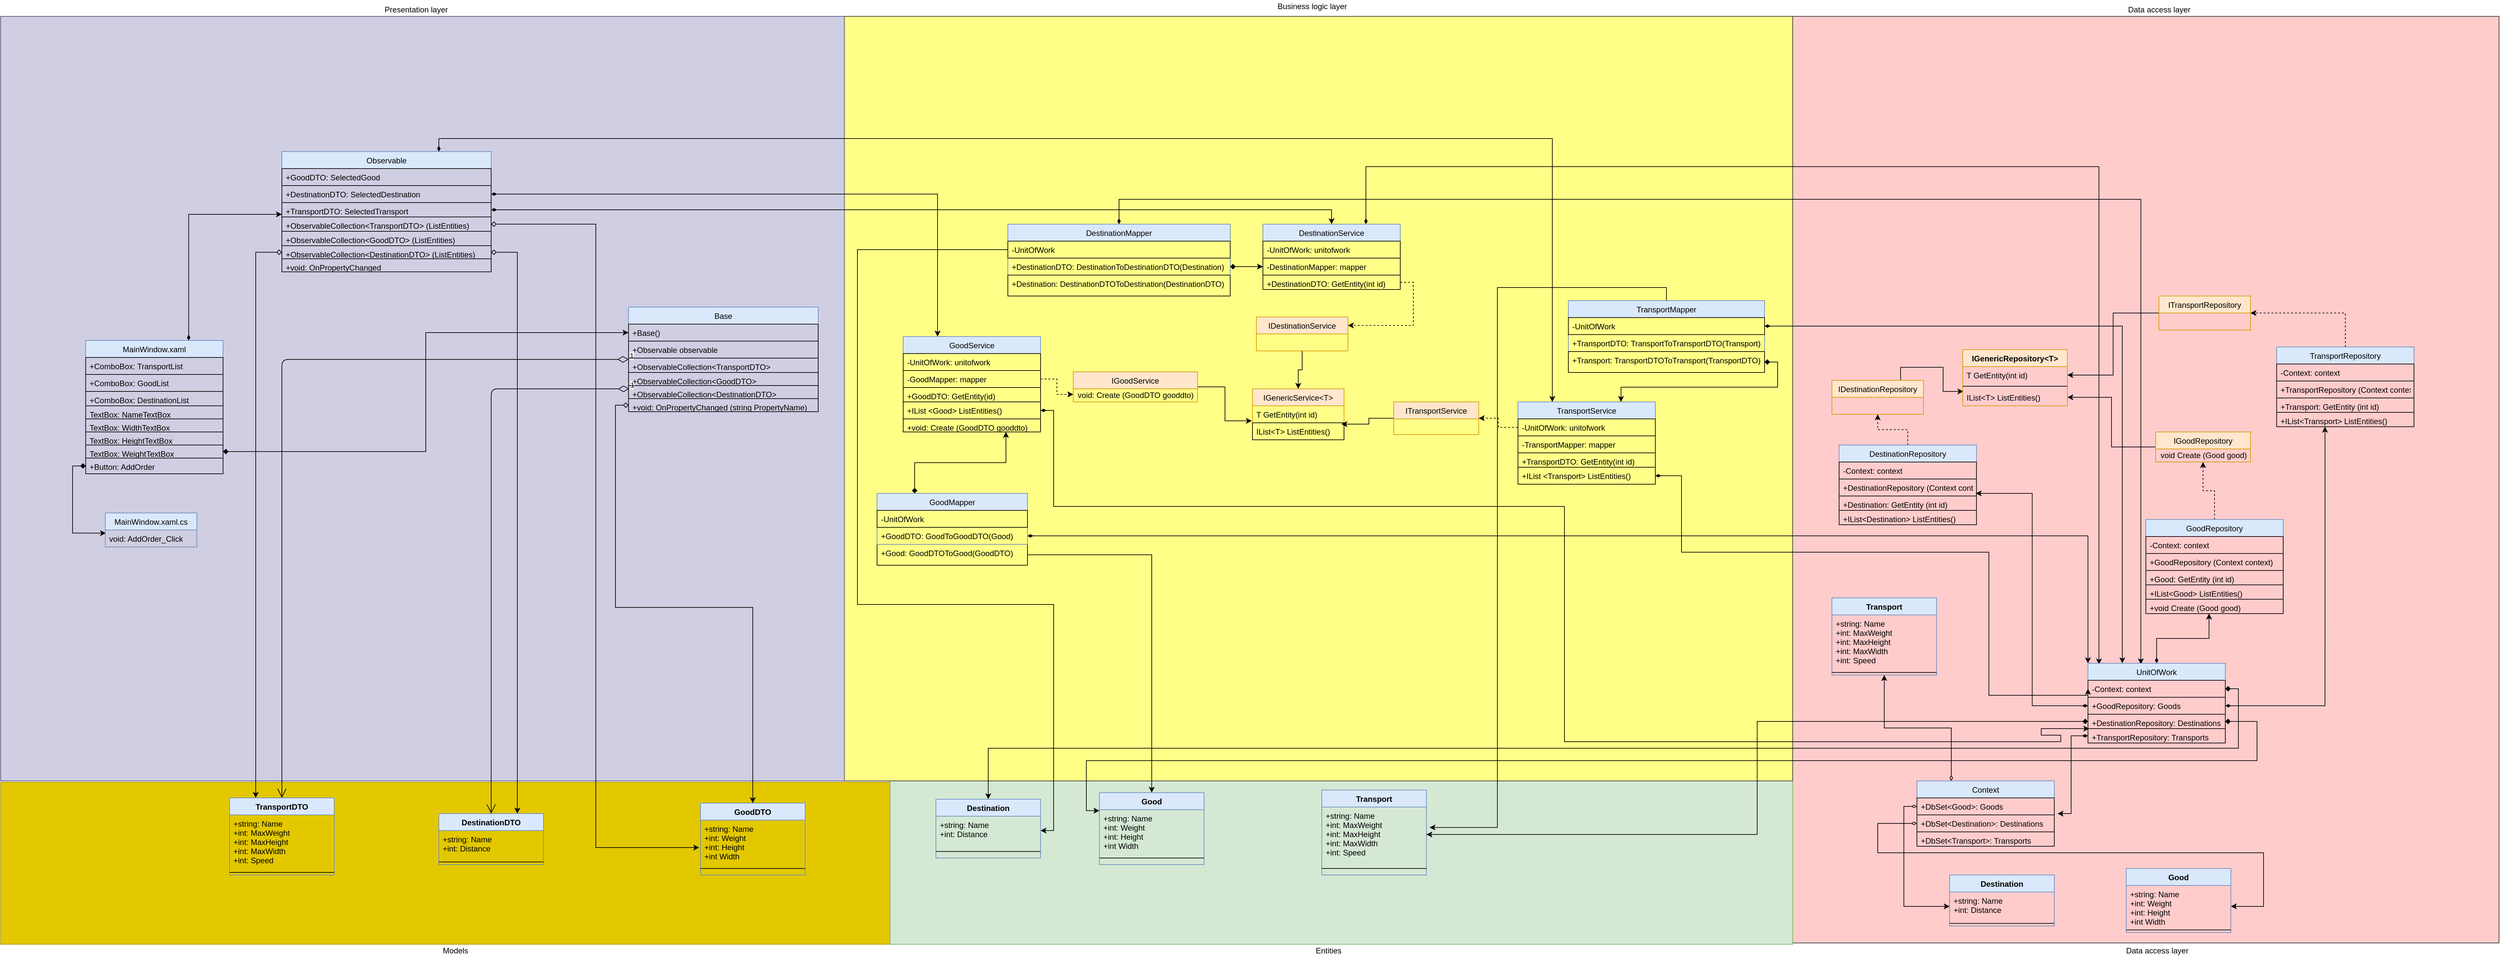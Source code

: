 <mxfile version="13.1.3" type="github">
  <diagram id="dGnfLBqPatdodJ2_fIo8" name="Page-1">
    <mxGraphModel dx="3957" dy="2494" grid="1" gridSize="10" guides="1" tooltips="1" connect="1" arrows="1" fold="1" page="1" pageScale="1" pageWidth="827" pageHeight="1169" math="0" shadow="0">
      <root>
        <mxCell id="0" />
        <mxCell id="1" parent="0" />
        <mxCell id="dRxuZMbDR-7vqP8RKUdO-66" value="" style="rounded=0;whiteSpace=wrap;html=1;fillColor=#e3c800;strokeColor=#B09500;fontColor=#ffffff;" parent="1" vertex="1">
          <mxGeometry x="-1570" y="912" width="1360" height="248" as="geometry" />
        </mxCell>
        <mxCell id="dRxuZMbDR-7vqP8RKUdO-65" value="" style="rounded=0;whiteSpace=wrap;html=1;fillColor=#ffcccc;strokeColor=#36393d;" parent="1" vertex="1">
          <mxGeometry x="1170" y="-260" width="1080" height="1418" as="geometry" />
        </mxCell>
        <mxCell id="dRxuZMbDR-7vqP8RKUdO-63" value="" style="rounded=0;whiteSpace=wrap;html=1;fillColor=#d5e8d4;strokeColor=#82b366;" parent="1" vertex="1">
          <mxGeometry x="-210" y="910" width="1380" height="250" as="geometry" />
        </mxCell>
        <mxCell id="dRxuZMbDR-7vqP8RKUdO-62" value="" style="rounded=0;whiteSpace=wrap;html=1;fillColor=#ffff88;strokeColor=#36393d;" parent="1" vertex="1">
          <mxGeometry x="-280" y="-260" width="1450" height="1170" as="geometry" />
        </mxCell>
        <mxCell id="dRxuZMbDR-7vqP8RKUdO-60" value="" style="rounded=0;whiteSpace=wrap;html=1;fillColor=#d0cee2;strokeColor=#56517e;" parent="1" vertex="1">
          <mxGeometry x="-1570" y="-260" width="1290" height="1170" as="geometry" />
        </mxCell>
        <mxCell id="BgHJBI13iY1UevrT18Dg-17" value="IGenericService&lt;T&gt;" style="swimlane;fontStyle=0;childLayout=stackLayout;horizontal=1;startSize=26;fillColor=#ffe6cc;horizontalStack=0;resizeParent=1;resizeParentMax=0;resizeLast=0;collapsible=1;marginBottom=0;strokeColor=#d79b00;" parent="1" vertex="1">
          <mxGeometry x="344" y="310" width="140" height="78" as="geometry" />
        </mxCell>
        <mxCell id="BgHJBI13iY1UevrT18Dg-18" value="T GetEntity(int id)" style="text;strokeColor=none;fillColor=none;align=left;verticalAlign=top;spacingLeft=4;spacingRight=4;overflow=hidden;rotatable=0;points=[[0,0.5],[1,0.5]];portConstraint=eastwest;" parent="BgHJBI13iY1UevrT18Dg-17" vertex="1">
          <mxGeometry y="26" width="140" height="26" as="geometry" />
        </mxCell>
        <mxCell id="BgHJBI13iY1UevrT18Dg-19" value="IList&lt;T&gt; ListEntities()" style="text;strokeColor=#000000;fillColor=none;align=left;verticalAlign=top;spacingLeft=4;spacingRight=4;overflow=hidden;rotatable=0;points=[[0,0.5],[1,0.5]];portConstraint=eastwest;" parent="BgHJBI13iY1UevrT18Dg-17" vertex="1">
          <mxGeometry y="52" width="140" height="26" as="geometry" />
        </mxCell>
        <mxCell id="BgHJBI13iY1UevrT18Dg-67" style="edgeStyle=orthogonalEdgeStyle;rounded=0;orthogonalLoop=1;jettySize=auto;html=1;exitX=1;exitY=0.5;exitDx=0;exitDy=0;entryX=-0.007;entryY=-0.115;entryDx=0;entryDy=0;entryPerimeter=0;" parent="1" source="BgHJBI13iY1UevrT18Dg-22" target="BgHJBI13iY1UevrT18Dg-19" edge="1">
          <mxGeometry relative="1" as="geometry" />
        </mxCell>
        <mxCell id="BgHJBI13iY1UevrT18Dg-68" style="edgeStyle=orthogonalEdgeStyle;rounded=0;orthogonalLoop=1;jettySize=auto;html=1;exitX=0;exitY=0.5;exitDx=0;exitDy=0;entryX=0.971;entryY=0.077;entryDx=0;entryDy=0;entryPerimeter=0;" parent="1" source="BgHJBI13iY1UevrT18Dg-27" target="BgHJBI13iY1UevrT18Dg-19" edge="1">
          <mxGeometry relative="1" as="geometry">
            <mxPoint x="490" y="364" as="targetPoint" />
          </mxGeometry>
        </mxCell>
        <mxCell id="BgHJBI13iY1UevrT18Dg-27" value="ITransportService" style="swimlane;fontStyle=0;childLayout=stackLayout;horizontal=1;startSize=26;fillColor=#ffe6cc;horizontalStack=0;resizeParent=1;resizeParentMax=0;resizeLast=0;collapsible=1;marginBottom=0;strokeColor=#d79b00;" parent="1" vertex="1" collapsed="1">
          <mxGeometry x="560" y="330" width="130" height="50" as="geometry">
            <mxRectangle x="560" y="330" width="140" height="52" as="alternateBounds" />
          </mxGeometry>
        </mxCell>
        <mxCell id="BgHJBI13iY1UevrT18Dg-69" style="edgeStyle=orthogonalEdgeStyle;rounded=0;orthogonalLoop=1;jettySize=auto;html=1;exitX=0.5;exitY=1;exitDx=0;exitDy=0;entryX=0.5;entryY=0;entryDx=0;entryDy=0;" parent="1" source="BgHJBI13iY1UevrT18Dg-26" target="BgHJBI13iY1UevrT18Dg-17" edge="1">
          <mxGeometry relative="1" as="geometry" />
        </mxCell>
        <mxCell id="BgHJBI13iY1UevrT18Dg-26" value="IDestinationService" style="swimlane;fontStyle=0;childLayout=stackLayout;horizontal=1;startSize=26;fillColor=#ffe6cc;horizontalStack=0;resizeParent=1;resizeParentMax=0;resizeLast=0;collapsible=1;marginBottom=0;strokeColor=#d79b00;" parent="1" vertex="1">
          <mxGeometry x="350" y="200" width="140" height="52" as="geometry" />
        </mxCell>
        <mxCell id="BgHJBI13iY1UevrT18Dg-186" style="edgeStyle=orthogonalEdgeStyle;rounded=0;orthogonalLoop=1;jettySize=auto;html=1;exitX=0.5;exitY=0;exitDx=0;exitDy=0;entryX=0.385;entryY=0.015;entryDx=0;entryDy=0;entryPerimeter=0;startArrow=diamondThin;startFill=1;" parent="1" source="BgHJBI13iY1UevrT18Dg-63" target="BgHJBI13iY1UevrT18Dg-147" edge="1">
          <mxGeometry relative="1" as="geometry">
            <Array as="points">
              <mxPoint x="140" y="20" />
              <mxPoint x="1702" y="20" />
            </Array>
          </mxGeometry>
        </mxCell>
        <mxCell id="BgHJBI13iY1UevrT18Dg-63" value="DestinationMapper" style="swimlane;fontStyle=0;childLayout=stackLayout;horizontal=1;startSize=26;fillColor=#dae8fc;horizontalStack=0;resizeParent=1;resizeParentMax=0;resizeLast=0;collapsible=1;marginBottom=0;strokeColor=#6c8ebf;" parent="1" vertex="1">
          <mxGeometry x="-30" y="58" width="340" height="110" as="geometry" />
        </mxCell>
        <mxCell id="BgHJBI13iY1UevrT18Dg-64" value="-UnitOfWork" style="text;strokeColor=#000000;fillColor=none;align=left;verticalAlign=top;spacingLeft=4;spacingRight=4;overflow=hidden;rotatable=0;points=[[0,0.5],[1,0.5]];portConstraint=eastwest;" parent="BgHJBI13iY1UevrT18Dg-63" vertex="1">
          <mxGeometry y="26" width="340" height="26" as="geometry" />
        </mxCell>
        <mxCell id="BgHJBI13iY1UevrT18Dg-65" value="+DestinationDTO: DestinationToDestinationDTO(Destination)" style="text;strokeColor=none;fillColor=none;align=left;verticalAlign=top;spacingLeft=4;spacingRight=4;overflow=hidden;rotatable=0;points=[[0,0.5],[1,0.5]];portConstraint=eastwest;" parent="BgHJBI13iY1UevrT18Dg-63" vertex="1">
          <mxGeometry y="52" width="340" height="26" as="geometry" />
        </mxCell>
        <mxCell id="BgHJBI13iY1UevrT18Dg-66" value="+Destination: DestinationDTOToDestination(DestinationDTO)" style="text;strokeColor=#000000;fillColor=none;align=left;verticalAlign=top;spacingLeft=4;spacingRight=4;overflow=hidden;rotatable=0;points=[[0,0.5],[1,0.5]];portConstraint=eastwest;" parent="BgHJBI13iY1UevrT18Dg-63" vertex="1">
          <mxGeometry y="78" width="340" height="32" as="geometry" />
        </mxCell>
        <mxCell id="BgHJBI13iY1UevrT18Dg-70" style="edgeStyle=orthogonalEdgeStyle;rounded=0;orthogonalLoop=1;jettySize=auto;html=1;exitX=1;exitY=0.5;exitDx=0;exitDy=0;entryX=0.5;entryY=0;entryDx=0;entryDy=0;" parent="1" source="BgHJBI13iY1UevrT18Dg-57" target="BgHJBI13iY1UevrT18Dg-36" edge="1">
          <mxGeometry relative="1" as="geometry" />
        </mxCell>
        <mxCell id="BgHJBI13iY1UevrT18Dg-57" value="+Good: GoodDTOToGood(GoodDTO)" style="text;strokeColor=#000000;fillColor=none;align=left;verticalAlign=top;spacingLeft=4;spacingRight=4;overflow=hidden;rotatable=0;points=[[0,0.5],[1,0.5]];portConstraint=eastwest;" parent="1" vertex="1">
          <mxGeometry x="-230" y="548" width="230" height="32" as="geometry" />
        </mxCell>
        <mxCell id="BgHJBI13iY1UevrT18Dg-71" style="edgeStyle=orthogonalEdgeStyle;rounded=0;orthogonalLoop=1;jettySize=auto;html=1;exitX=0;exitY=0.5;exitDx=0;exitDy=0;entryX=1;entryY=0.5;entryDx=0;entryDy=0;" parent="1" source="BgHJBI13iY1UevrT18Dg-64" target="BgHJBI13iY1UevrT18Dg-45" edge="1">
          <mxGeometry relative="1" as="geometry">
            <Array as="points">
              <mxPoint x="-260" y="97" />
              <mxPoint x="-260" y="640" />
              <mxPoint x="40" y="640" />
              <mxPoint x="40" y="986" />
            </Array>
          </mxGeometry>
        </mxCell>
        <mxCell id="BgHJBI13iY1UevrT18Dg-187" style="edgeStyle=orthogonalEdgeStyle;rounded=0;orthogonalLoop=1;jettySize=auto;html=1;exitX=1;exitY=0.5;exitDx=0;exitDy=0;entryX=0;entryY=0.5;entryDx=0;entryDy=0;startArrow=diamondThin;startFill=1;" parent="1" source="BgHJBI13iY1UevrT18Dg-88" target="BgHJBI13iY1UevrT18Dg-148" edge="1">
          <mxGeometry relative="1" as="geometry">
            <Array as="points">
              <mxPoint x="1000" y="443" />
              <mxPoint x="1000" y="560" />
              <mxPoint x="1470" y="560" />
              <mxPoint x="1470" y="779" />
            </Array>
          </mxGeometry>
        </mxCell>
        <mxCell id="BgHJBI13iY1UevrT18Dg-88" value="+IList &lt;Transport&gt; ListEntities()" style="text;strokeColor=#000000;fillColor=none;align=left;verticalAlign=top;spacingLeft=4;spacingRight=4;overflow=hidden;rotatable=0;points=[[0,0.5],[1,0.5]];portConstraint=eastwest;" parent="1" vertex="1">
          <mxGeometry x="750" y="430" width="210" height="26" as="geometry" />
        </mxCell>
        <mxCell id="BgHJBI13iY1UevrT18Dg-73" value="TransportService" style="swimlane;fontStyle=0;childLayout=stackLayout;horizontal=1;startSize=26;fillColor=#dae8fc;horizontalStack=0;resizeParent=1;resizeParentMax=0;resizeLast=0;collapsible=1;marginBottom=0;strokeColor=#6c8ebf;" parent="1" vertex="1">
          <mxGeometry x="750" y="330" width="210" height="100" as="geometry" />
        </mxCell>
        <mxCell id="BgHJBI13iY1UevrT18Dg-74" value="-UnitOfWork: unitofwork" style="text;strokeColor=#000000;fillColor=none;align=left;verticalAlign=top;spacingLeft=4;spacingRight=4;overflow=hidden;rotatable=0;points=[[0,0.5],[1,0.5]];portConstraint=eastwest;" parent="BgHJBI13iY1UevrT18Dg-73" vertex="1">
          <mxGeometry y="26" width="210" height="26" as="geometry" />
        </mxCell>
        <mxCell id="BgHJBI13iY1UevrT18Dg-75" value="-TransportMapper: mapper" style="text;strokeColor=#000000;fillColor=none;align=left;verticalAlign=top;spacingLeft=4;spacingRight=4;overflow=hidden;rotatable=0;points=[[0,0.5],[1,0.5]];portConstraint=eastwest;" parent="BgHJBI13iY1UevrT18Dg-73" vertex="1">
          <mxGeometry y="52" width="210" height="26" as="geometry" />
        </mxCell>
        <mxCell id="BgHJBI13iY1UevrT18Dg-76" value="+TransportDTO: GetEntity(int id)&#xa;" style="text;strokeColor=#000000;fillColor=none;align=left;verticalAlign=top;spacingLeft=4;spacingRight=4;overflow=hidden;rotatable=0;points=[[0,0.5],[1,0.5]];portConstraint=eastwest;" parent="BgHJBI13iY1UevrT18Dg-73" vertex="1">
          <mxGeometry y="78" width="210" height="22" as="geometry" />
        </mxCell>
        <mxCell id="BgHJBI13iY1UevrT18Dg-190" style="edgeStyle=orthogonalEdgeStyle;rounded=0;orthogonalLoop=1;jettySize=auto;html=1;exitX=0.75;exitY=0;exitDx=0;exitDy=0;entryX=0.08;entryY=0.017;entryDx=0;entryDy=0;entryPerimeter=0;startArrow=diamondThin;startFill=1;" parent="1" source="BgHJBI13iY1UevrT18Dg-82" target="BgHJBI13iY1UevrT18Dg-147" edge="1">
          <mxGeometry relative="1" as="geometry">
            <Array as="points">
              <mxPoint x="518" y="-30" />
              <mxPoint x="1638" y="-30" />
            </Array>
          </mxGeometry>
        </mxCell>
        <mxCell id="BgHJBI13iY1UevrT18Dg-82" value="DestinationService" style="swimlane;fontStyle=0;childLayout=stackLayout;horizontal=1;startSize=26;fillColor=#dae8fc;horizontalStack=0;resizeParent=1;resizeParentMax=0;resizeLast=0;collapsible=1;marginBottom=0;strokeColor=#6c8ebf;" parent="1" vertex="1">
          <mxGeometry x="360" y="58" width="210" height="100" as="geometry" />
        </mxCell>
        <mxCell id="BgHJBI13iY1UevrT18Dg-83" value="-UnitOfWork: unitofwork" style="text;strokeColor=#000000;fillColor=none;align=left;verticalAlign=top;spacingLeft=4;spacingRight=4;overflow=hidden;rotatable=0;points=[[0,0.5],[1,0.5]];portConstraint=eastwest;" parent="BgHJBI13iY1UevrT18Dg-82" vertex="1">
          <mxGeometry y="26" width="210" height="26" as="geometry" />
        </mxCell>
        <mxCell id="BgHJBI13iY1UevrT18Dg-84" value="-DestinationMapper: mapper" style="text;strokeColor=#000000;fillColor=none;align=left;verticalAlign=top;spacingLeft=4;spacingRight=4;overflow=hidden;rotatable=0;points=[[0,0.5],[1,0.5]];portConstraint=eastwest;" parent="BgHJBI13iY1UevrT18Dg-82" vertex="1">
          <mxGeometry y="52" width="210" height="26" as="geometry" />
        </mxCell>
        <mxCell id="BgHJBI13iY1UevrT18Dg-85" value="+DestinationDTO: GetEntity(int id)" style="text;strokeColor=#000000;fillColor=none;align=left;verticalAlign=top;spacingLeft=4;spacingRight=4;overflow=hidden;rotatable=0;points=[[0,0.5],[1,0.5]];portConstraint=eastwest;" parent="BgHJBI13iY1UevrT18Dg-82" vertex="1">
          <mxGeometry y="78" width="210" height="22" as="geometry" />
        </mxCell>
        <mxCell id="BgHJBI13iY1UevrT18Dg-90" style="edgeStyle=orthogonalEdgeStyle;rounded=0;orthogonalLoop=1;jettySize=auto;html=1;exitX=1;exitY=0.5;exitDx=0;exitDy=0;entryX=1;entryY=0.25;entryDx=0;entryDy=0;dashed=1;" parent="1" source="BgHJBI13iY1UevrT18Dg-85" target="BgHJBI13iY1UevrT18Dg-26" edge="1">
          <mxGeometry relative="1" as="geometry" />
        </mxCell>
        <mxCell id="BgHJBI13iY1UevrT18Dg-91" style="edgeStyle=orthogonalEdgeStyle;rounded=0;orthogonalLoop=1;jettySize=auto;html=1;exitX=0;exitY=0.5;exitDx=0;exitDy=0;entryX=1;entryY=0.5;entryDx=0;entryDy=0;dashed=1;" parent="1" source="BgHJBI13iY1UevrT18Dg-74" target="BgHJBI13iY1UevrT18Dg-27" edge="1">
          <mxGeometry relative="1" as="geometry" />
        </mxCell>
        <mxCell id="BgHJBI13iY1UevrT18Dg-78" value="GoodService" style="swimlane;fontStyle=0;childLayout=stackLayout;horizontal=1;startSize=26;fillColor=#dae8fc;horizontalStack=0;resizeParent=1;resizeParentMax=0;resizeLast=0;collapsible=1;marginBottom=0;strokeColor=#6c8ebf;" parent="1" vertex="1">
          <mxGeometry x="-190" y="230" width="210" height="100" as="geometry" />
        </mxCell>
        <mxCell id="BgHJBI13iY1UevrT18Dg-79" value="-UnitOfWork: unitofwork" style="text;strokeColor=#000000;fillColor=none;align=left;verticalAlign=top;spacingLeft=4;spacingRight=4;overflow=hidden;rotatable=0;points=[[0,0.5],[1,0.5]];portConstraint=eastwest;" parent="BgHJBI13iY1UevrT18Dg-78" vertex="1">
          <mxGeometry y="26" width="210" height="26" as="geometry" />
        </mxCell>
        <mxCell id="BgHJBI13iY1UevrT18Dg-80" value="-GoodMapper: mapper" style="text;strokeColor=#000000;fillColor=none;align=left;verticalAlign=top;spacingLeft=4;spacingRight=4;overflow=hidden;rotatable=0;points=[[0,0.5],[1,0.5]];portConstraint=eastwest;" parent="BgHJBI13iY1UevrT18Dg-78" vertex="1">
          <mxGeometry y="52" width="210" height="26" as="geometry" />
        </mxCell>
        <mxCell id="BgHJBI13iY1UevrT18Dg-81" value="+GoodDTO: GetEntity(id)" style="text;strokeColor=#000000;fillColor=none;align=left;verticalAlign=top;spacingLeft=4;spacingRight=4;overflow=hidden;rotatable=0;points=[[0,0.5],[1,0.5]];portConstraint=eastwest;" parent="BgHJBI13iY1UevrT18Dg-78" vertex="1">
          <mxGeometry y="78" width="210" height="22" as="geometry" />
        </mxCell>
        <mxCell id="BgHJBI13iY1UevrT18Dg-93" style="edgeStyle=orthogonalEdgeStyle;rounded=0;orthogonalLoop=1;jettySize=auto;html=1;exitX=1;exitY=0.5;exitDx=0;exitDy=0;entryX=0;entryY=0.75;entryDx=0;entryDy=0;dashed=1;" parent="1" source="BgHJBI13iY1UevrT18Dg-80" target="BgHJBI13iY1UevrT18Dg-22" edge="1">
          <mxGeometry relative="1" as="geometry" />
        </mxCell>
        <mxCell id="BgHJBI13iY1UevrT18Dg-95" style="edgeStyle=orthogonalEdgeStyle;rounded=0;orthogonalLoop=1;jettySize=auto;html=1;exitX=0.25;exitY=0;exitDx=0;exitDy=0;entryX=0.748;entryY=1;entryDx=0;entryDy=0;entryPerimeter=0;startArrow=diamond;startFill=1;" parent="1" source="BgHJBI13iY1UevrT18Dg-54" target="BgHJBI13iY1UevrT18Dg-86" edge="1">
          <mxGeometry relative="1" as="geometry" />
        </mxCell>
        <mxCell id="BgHJBI13iY1UevrT18Dg-96" style="edgeStyle=orthogonalEdgeStyle;rounded=0;orthogonalLoop=1;jettySize=auto;html=1;exitX=1;exitY=0.5;exitDx=0;exitDy=0;entryX=0.75;entryY=0;entryDx=0;entryDy=0;startArrow=diamond;startFill=1;" parent="1" source="BgHJBI13iY1UevrT18Dg-62" target="BgHJBI13iY1UevrT18Dg-73" edge="1">
          <mxGeometry relative="1" as="geometry" />
        </mxCell>
        <mxCell id="BgHJBI13iY1UevrT18Dg-97" style="edgeStyle=orthogonalEdgeStyle;rounded=0;orthogonalLoop=1;jettySize=auto;html=1;exitX=1;exitY=0.5;exitDx=0;exitDy=0;entryX=0;entryY=0.5;entryDx=0;entryDy=0;startArrow=diamond;startFill=1;" parent="1" source="BgHJBI13iY1UevrT18Dg-65" target="BgHJBI13iY1UevrT18Dg-84" edge="1">
          <mxGeometry relative="1" as="geometry" />
        </mxCell>
        <mxCell id="BgHJBI13iY1UevrT18Dg-86" value="+void: Create (GoodDTO gooddto)" style="text;strokeColor=#000000;fillColor=none;align=left;verticalAlign=top;spacingLeft=4;spacingRight=4;overflow=hidden;rotatable=0;points=[[0,0.5],[1,0.5]];portConstraint=eastwest;" parent="1" vertex="1">
          <mxGeometry x="-190" y="356" width="210" height="20" as="geometry" />
        </mxCell>
        <mxCell id="BgHJBI13iY1UevrT18Dg-189" style="edgeStyle=orthogonalEdgeStyle;rounded=0;orthogonalLoop=1;jettySize=auto;html=1;exitX=1;exitY=0.5;exitDx=0;exitDy=0;entryX=0.009;entryY=1;entryDx=0;entryDy=0;entryPerimeter=0;startArrow=diamondThin;startFill=1;" parent="1" source="BgHJBI13iY1UevrT18Dg-98" target="BgHJBI13iY1UevrT18Dg-150" edge="1">
          <mxGeometry relative="1" as="geometry">
            <Array as="points">
              <mxPoint x="40" y="343" />
              <mxPoint x="40" y="490" />
              <mxPoint x="821" y="490" />
              <mxPoint x="821" y="850" />
              <mxPoint x="1580" y="850" />
              <mxPoint x="1580" y="840" />
              <mxPoint x="1550" y="840" />
              <mxPoint x="1550" y="830" />
            </Array>
          </mxGeometry>
        </mxCell>
        <mxCell id="BgHJBI13iY1UevrT18Dg-98" value="+IList &lt;Good&gt; ListEntities()" style="text;strokeColor=#000000;fillColor=none;align=left;verticalAlign=top;spacingLeft=4;spacingRight=4;overflow=hidden;rotatable=0;points=[[0,0.5],[1,0.5]];portConstraint=eastwest;" parent="1" vertex="1">
          <mxGeometry x="-190" y="330" width="210" height="26" as="geometry" />
        </mxCell>
        <mxCell id="BgHJBI13iY1UevrT18Dg-157" style="edgeStyle=orthogonalEdgeStyle;rounded=0;orthogonalLoop=1;jettySize=auto;html=1;exitX=0.75;exitY=0;exitDx=0;exitDy=0;entryX=0.006;entryY=0.154;entryDx=0;entryDy=0;entryPerimeter=0;startArrow=none;startFill=0;" parent="1" source="BgHJBI13iY1UevrT18Dg-119" target="BgHJBI13iY1UevrT18Dg-102" edge="1">
          <mxGeometry relative="1" as="geometry" />
        </mxCell>
        <mxCell id="BgHJBI13iY1UevrT18Dg-156" style="edgeStyle=orthogonalEdgeStyle;rounded=0;orthogonalLoop=1;jettySize=auto;html=1;exitX=0;exitY=0.5;exitDx=0;exitDy=0;entryX=1;entryY=0.5;entryDx=0;entryDy=0;startArrow=none;startFill=0;" parent="1" source="BgHJBI13iY1UevrT18Dg-120" target="BgHJBI13iY1UevrT18Dg-102" edge="1">
          <mxGeometry relative="1" as="geometry" />
        </mxCell>
        <mxCell id="BgHJBI13iY1UevrT18Dg-155" style="edgeStyle=orthogonalEdgeStyle;rounded=0;orthogonalLoop=1;jettySize=auto;html=1;exitX=0;exitY=0.5;exitDx=0;exitDy=0;entryX=1;entryY=0.5;entryDx=0;entryDy=0;startArrow=none;startFill=0;" parent="1" source="BgHJBI13iY1UevrT18Dg-121" target="BgHJBI13iY1UevrT18Dg-100" edge="1">
          <mxGeometry relative="1" as="geometry" />
        </mxCell>
        <mxCell id="BgHJBI13iY1UevrT18Dg-121" value="ITransportRepository" style="swimlane;fontStyle=0;childLayout=stackLayout;horizontal=1;startSize=26;fillColor=#ffe6cc;horizontalStack=0;resizeParent=1;resizeParentMax=0;resizeLast=0;collapsible=1;marginBottom=0;strokeColor=#d79b00;" parent="1" vertex="1">
          <mxGeometry x="1730" y="168" width="140" height="52" as="geometry" />
        </mxCell>
        <mxCell id="BgHJBI13iY1UevrT18Dg-140" value="+IList&lt;Good&gt; ListEntities()" style="text;strokeColor=#000000;fillColor=none;align=left;verticalAlign=top;spacingLeft=4;spacingRight=4;overflow=hidden;rotatable=0;points=[[0,0.5],[1,0.5]];portConstraint=eastwest;" parent="1" vertex="1">
          <mxGeometry x="1710" y="610" width="210" height="22" as="geometry" />
        </mxCell>
        <mxCell id="BgHJBI13iY1UevrT18Dg-141" value="+void Create (Good good)" style="text;strokeColor=#000000;fillColor=none;align=left;verticalAlign=top;spacingLeft=4;spacingRight=4;overflow=hidden;rotatable=0;points=[[0,0.5],[1,0.5]];portConstraint=eastwest;" parent="1" vertex="1">
          <mxGeometry x="1710" y="632" width="210" height="22" as="geometry" />
        </mxCell>
        <mxCell id="BgHJBI13iY1UevrT18Dg-158" style="edgeStyle=orthogonalEdgeStyle;rounded=0;orthogonalLoop=1;jettySize=auto;html=1;exitX=0.5;exitY=0;exitDx=0;exitDy=0;entryX=0.5;entryY=1;entryDx=0;entryDy=0;startArrow=none;startFill=0;dashed=1;" parent="1" source="BgHJBI13iY1UevrT18Dg-123" target="BgHJBI13iY1UevrT18Dg-119" edge="1">
          <mxGeometry relative="1" as="geometry" />
        </mxCell>
        <mxCell id="BgHJBI13iY1UevrT18Dg-159" style="edgeStyle=orthogonalEdgeStyle;rounded=0;orthogonalLoop=1;jettySize=auto;html=1;exitX=0.5;exitY=0;exitDx=0;exitDy=0;dashed=1;startArrow=none;startFill=0;" parent="1" source="BgHJBI13iY1UevrT18Dg-136" target="BgHJBI13iY1UevrT18Dg-122" edge="1">
          <mxGeometry relative="1" as="geometry" />
        </mxCell>
        <mxCell id="BgHJBI13iY1UevrT18Dg-160" style="edgeStyle=orthogonalEdgeStyle;rounded=0;orthogonalLoop=1;jettySize=auto;html=1;exitX=0.5;exitY=0;exitDx=0;exitDy=0;entryX=0.46;entryY=1;entryDx=0;entryDy=0;entryPerimeter=0;startArrow=diamondThin;startFill=1;" parent="1" source="BgHJBI13iY1UevrT18Dg-147" target="BgHJBI13iY1UevrT18Dg-141" edge="1">
          <mxGeometry relative="1" as="geometry" />
        </mxCell>
        <mxCell id="BgHJBI13iY1UevrT18Dg-181" style="edgeStyle=orthogonalEdgeStyle;rounded=0;orthogonalLoop=1;jettySize=auto;html=1;exitX=0;exitY=0.5;exitDx=0;exitDy=0;entryX=1.024;entryY=0.923;entryDx=0;entryDy=0;entryPerimeter=0;startArrow=diamondThin;startFill=1;" parent="1" source="BgHJBI13iY1UevrT18Dg-151" target="BgHJBI13iY1UevrT18Dg-165" edge="1">
          <mxGeometry relative="1" as="geometry" />
        </mxCell>
        <mxCell id="BgHJBI13iY1UevrT18Dg-151" value="+TransportRepository: Transports" style="text;strokeColor=#000000;fillColor=none;align=left;verticalAlign=top;spacingLeft=4;spacingRight=4;overflow=hidden;rotatable=0;points=[[0,0.5],[1,0.5]];portConstraint=eastwest;" parent="1" vertex="1">
          <mxGeometry x="1621.5" y="830" width="210" height="22" as="geometry" />
        </mxCell>
        <mxCell id="BgHJBI13iY1UevrT18Dg-152" style="edgeStyle=orthogonalEdgeStyle;rounded=0;orthogonalLoop=1;jettySize=auto;html=1;exitX=0.5;exitY=0;exitDx=0;exitDy=0;entryX=1;entryY=0.5;entryDx=0;entryDy=0;startArrow=none;startFill=0;dashed=1;" parent="1" source="BgHJBI13iY1UevrT18Dg-142" target="BgHJBI13iY1UevrT18Dg-121" edge="1">
          <mxGeometry relative="1" as="geometry" />
        </mxCell>
        <mxCell id="BgHJBI13iY1UevrT18Dg-142" value="TransportRepository" style="swimlane;fontStyle=0;childLayout=stackLayout;horizontal=1;startSize=26;fillColor=#dae8fc;horizontalStack=0;resizeParent=1;resizeParentMax=0;resizeLast=0;collapsible=1;marginBottom=0;strokeColor=#6c8ebf;" parent="1" vertex="1">
          <mxGeometry x="1910" y="246" width="210" height="122" as="geometry" />
        </mxCell>
        <mxCell id="BgHJBI13iY1UevrT18Dg-143" value="-Context: context" style="text;strokeColor=#000000;fillColor=none;align=left;verticalAlign=top;spacingLeft=4;spacingRight=4;overflow=hidden;rotatable=0;points=[[0,0.5],[1,0.5]];portConstraint=eastwest;" parent="BgHJBI13iY1UevrT18Dg-142" vertex="1">
          <mxGeometry y="26" width="210" height="26" as="geometry" />
        </mxCell>
        <mxCell id="BgHJBI13iY1UevrT18Dg-144" value="+TransportRepository (Context context)" style="text;strokeColor=#000000;fillColor=none;align=left;verticalAlign=top;spacingLeft=4;spacingRight=4;overflow=hidden;rotatable=0;points=[[0,0.5],[1,0.5]];portConstraint=eastwest;" parent="BgHJBI13iY1UevrT18Dg-142" vertex="1">
          <mxGeometry y="52" width="210" height="26" as="geometry" />
        </mxCell>
        <mxCell id="BgHJBI13iY1UevrT18Dg-145" value="+Transport: GetEntity (int id)" style="text;strokeColor=#000000;fillColor=none;align=left;verticalAlign=top;spacingLeft=4;spacingRight=4;overflow=hidden;rotatable=0;points=[[0,0.5],[1,0.5]];portConstraint=eastwest;" parent="BgHJBI13iY1UevrT18Dg-142" vertex="1">
          <mxGeometry y="78" width="210" height="22" as="geometry" />
        </mxCell>
        <mxCell id="BgHJBI13iY1UevrT18Dg-146" value="+IList&lt;Transport&gt; ListEntities()" style="text;strokeColor=#000000;fillColor=none;align=left;verticalAlign=top;spacingLeft=4;spacingRight=4;overflow=hidden;rotatable=0;points=[[0,0.5],[1,0.5]];portConstraint=eastwest;" parent="BgHJBI13iY1UevrT18Dg-142" vertex="1">
          <mxGeometry y="100" width="210" height="22" as="geometry" />
        </mxCell>
        <mxCell id="BgHJBI13iY1UevrT18Dg-162" style="edgeStyle=orthogonalEdgeStyle;rounded=0;orthogonalLoop=1;jettySize=auto;html=1;exitX=1;exitY=0.5;exitDx=0;exitDy=0;entryX=0.352;entryY=1;entryDx=0;entryDy=0;entryPerimeter=0;startArrow=diamondThin;startFill=1;" parent="1" source="BgHJBI13iY1UevrT18Dg-149" target="BgHJBI13iY1UevrT18Dg-146" edge="1">
          <mxGeometry relative="1" as="geometry" />
        </mxCell>
        <mxCell id="BgHJBI13iY1UevrT18Dg-163" style="edgeStyle=orthogonalEdgeStyle;rounded=0;orthogonalLoop=1;jettySize=auto;html=1;exitX=0;exitY=0.5;exitDx=0;exitDy=0;entryX=0.995;entryY=-0.182;entryDx=0;entryDy=0;entryPerimeter=0;startArrow=diamondThin;startFill=1;" parent="1" source="BgHJBI13iY1UevrT18Dg-149" target="BgHJBI13iY1UevrT18Dg-126" edge="1">
          <mxGeometry relative="1" as="geometry" />
        </mxCell>
        <mxCell id="BgHJBI13iY1UevrT18Dg-99" value="IGenericRepository&lt;T&gt;" style="swimlane;fontStyle=1;align=center;verticalAlign=top;childLayout=stackLayout;horizontal=1;startSize=26;horizontalStack=0;resizeParent=1;resizeParentMax=0;resizeLast=0;collapsible=1;marginBottom=0;strokeColor=#d79b00;fillColor=#ffe6cc;" parent="1" vertex="1">
          <mxGeometry x="1430" y="250" width="160" height="86" as="geometry" />
        </mxCell>
        <mxCell id="BgHJBI13iY1UevrT18Dg-100" value="T GetEntity(int id)" style="text;strokeColor=none;fillColor=none;align=left;verticalAlign=top;spacingLeft=4;spacingRight=4;overflow=hidden;rotatable=0;points=[[0,0.5],[1,0.5]];portConstraint=eastwest;" parent="BgHJBI13iY1UevrT18Dg-99" vertex="1">
          <mxGeometry y="26" width="160" height="26" as="geometry" />
        </mxCell>
        <mxCell id="BgHJBI13iY1UevrT18Dg-101" value="" style="line;strokeWidth=1;fillColor=none;align=left;verticalAlign=middle;spacingTop=-1;spacingLeft=3;spacingRight=3;rotatable=0;labelPosition=right;points=[];portConstraint=eastwest;" parent="BgHJBI13iY1UevrT18Dg-99" vertex="1">
          <mxGeometry y="52" width="160" height="8" as="geometry" />
        </mxCell>
        <mxCell id="BgHJBI13iY1UevrT18Dg-102" value="IList&lt;T&gt; ListEntities()" style="text;strokeColor=none;fillColor=none;align=left;verticalAlign=top;spacingLeft=4;spacingRight=4;overflow=hidden;rotatable=0;points=[[0,0.5],[1,0.5]];portConstraint=eastwest;" parent="BgHJBI13iY1UevrT18Dg-99" vertex="1">
          <mxGeometry y="60" width="160" height="26" as="geometry" />
        </mxCell>
        <mxCell id="BgHJBI13iY1UevrT18Dg-179" style="edgeStyle=orthogonalEdgeStyle;rounded=0;orthogonalLoop=1;jettySize=auto;html=1;exitX=0.25;exitY=0;exitDx=0;exitDy=0;entryX=0.5;entryY=1;entryDx=0;entryDy=0;startArrow=diamondThin;startFill=0;" parent="1" source="BgHJBI13iY1UevrT18Dg-164" target="BgHJBI13iY1UevrT18Dg-171" edge="1">
          <mxGeometry relative="1" as="geometry" />
        </mxCell>
        <mxCell id="BgHJBI13iY1UevrT18Dg-178" style="edgeStyle=orthogonalEdgeStyle;rounded=0;orthogonalLoop=1;jettySize=auto;html=1;exitX=0;exitY=0.5;exitDx=0;exitDy=0;entryX=1;entryY=0.5;entryDx=0;entryDy=0;startArrow=diamondThin;startFill=0;" parent="1" source="BgHJBI13iY1UevrT18Dg-166" target="BgHJBI13iY1UevrT18Dg-169" edge="1">
          <mxGeometry relative="1" as="geometry">
            <Array as="points">
              <mxPoint x="1300" y="975" />
              <mxPoint x="1300" y="1020" />
              <mxPoint x="1890" y="1020" />
              <mxPoint x="1890" y="1102" />
            </Array>
          </mxGeometry>
        </mxCell>
        <mxCell id="BgHJBI13iY1UevrT18Dg-180" style="edgeStyle=orthogonalEdgeStyle;rounded=0;orthogonalLoop=1;jettySize=auto;html=1;exitX=0;exitY=0.5;exitDx=0;exitDy=0;startArrow=diamondThin;startFill=0;" parent="1" source="BgHJBI13iY1UevrT18Dg-165" target="BgHJBI13iY1UevrT18Dg-176" edge="1">
          <mxGeometry relative="1" as="geometry" />
        </mxCell>
        <mxCell id="BgHJBI13iY1UevrT18Dg-182" style="edgeStyle=orthogonalEdgeStyle;rounded=0;orthogonalLoop=1;jettySize=auto;html=1;exitX=1;exitY=0.5;exitDx=0;exitDy=0;entryX=0.25;entryY=0;entryDx=0;entryDy=0;startArrow=diamondThin;startFill=1;" parent="1" source="BgHJBI13iY1UevrT18Dg-60" target="BgHJBI13iY1UevrT18Dg-147" edge="1">
          <mxGeometry relative="1" as="geometry" />
        </mxCell>
        <mxCell id="BgHJBI13iY1UevrT18Dg-136" value="GoodRepository" style="swimlane;fontStyle=0;childLayout=stackLayout;horizontal=1;startSize=26;fillColor=#dae8fc;horizontalStack=0;resizeParent=1;resizeParentMax=0;resizeLast=0;collapsible=1;marginBottom=0;strokeColor=#6c8ebf;" parent="1" vertex="1">
          <mxGeometry x="1710" y="510" width="210" height="100" as="geometry" />
        </mxCell>
        <mxCell id="BgHJBI13iY1UevrT18Dg-137" value="-Context: context" style="text;strokeColor=#000000;fillColor=none;align=left;verticalAlign=top;spacingLeft=4;spacingRight=4;overflow=hidden;rotatable=0;points=[[0,0.5],[1,0.5]];portConstraint=eastwest;" parent="BgHJBI13iY1UevrT18Dg-136" vertex="1">
          <mxGeometry y="26" width="210" height="26" as="geometry" />
        </mxCell>
        <mxCell id="BgHJBI13iY1UevrT18Dg-138" value="+GoodRepository (Context context)" style="text;strokeColor=#000000;fillColor=none;align=left;verticalAlign=top;spacingLeft=4;spacingRight=4;overflow=hidden;rotatable=0;points=[[0,0.5],[1,0.5]];portConstraint=eastwest;" parent="BgHJBI13iY1UevrT18Dg-136" vertex="1">
          <mxGeometry y="52" width="210" height="26" as="geometry" />
        </mxCell>
        <mxCell id="BgHJBI13iY1UevrT18Dg-139" value="+Good: GetEntity (int id)" style="text;strokeColor=#000000;fillColor=none;align=left;verticalAlign=top;spacingLeft=4;spacingRight=4;overflow=hidden;rotatable=0;points=[[0,0.5],[1,0.5]];portConstraint=eastwest;" parent="BgHJBI13iY1UevrT18Dg-136" vertex="1">
          <mxGeometry y="78" width="210" height="22" as="geometry" />
        </mxCell>
        <mxCell id="BgHJBI13iY1UevrT18Dg-184" style="edgeStyle=orthogonalEdgeStyle;rounded=0;orthogonalLoop=1;jettySize=auto;html=1;exitX=1;exitY=0.5;exitDx=0;exitDy=0;entryX=0;entryY=0;entryDx=0;entryDy=0;startArrow=diamondThin;startFill=1;" parent="1" source="BgHJBI13iY1UevrT18Dg-56" target="BgHJBI13iY1UevrT18Dg-147" edge="1">
          <mxGeometry relative="1" as="geometry" />
        </mxCell>
        <mxCell id="BgHJBI13iY1UevrT18Dg-120" value="IGoodRepository" style="swimlane;fontStyle=0;childLayout=stackLayout;horizontal=1;startSize=26;fillColor=#ffe6cc;horizontalStack=0;resizeParent=1;resizeParentMax=0;resizeLast=0;collapsible=1;marginBottom=0;strokeColor=#d79b00;" parent="1" vertex="1">
          <mxGeometry x="1725" y="376" width="145" height="46" as="geometry" />
        </mxCell>
        <mxCell id="BgHJBI13iY1UevrT18Dg-122" value="void Create (Good good)" style="text;html=1;align=center;verticalAlign=middle;resizable=0;points=[];autosize=1;" parent="BgHJBI13iY1UevrT18Dg-120" vertex="1">
          <mxGeometry y="26" width="145" height="20" as="geometry" />
        </mxCell>
        <mxCell id="BgHJBI13iY1UevrT18Dg-54" value="GoodMapper" style="swimlane;fontStyle=0;childLayout=stackLayout;horizontal=1;startSize=26;fillColor=#dae8fc;horizontalStack=0;resizeParent=1;resizeParentMax=0;resizeLast=0;collapsible=1;marginBottom=0;strokeColor=#6c8ebf;" parent="1" vertex="1">
          <mxGeometry x="-230" y="470" width="230" height="78" as="geometry" />
        </mxCell>
        <mxCell id="BgHJBI13iY1UevrT18Dg-55" value="-UnitOfWork" style="text;strokeColor=#000000;fillColor=none;align=left;verticalAlign=top;spacingLeft=4;spacingRight=4;overflow=hidden;rotatable=0;points=[[0,0.5],[1,0.5]];portConstraint=eastwest;" parent="BgHJBI13iY1UevrT18Dg-54" vertex="1">
          <mxGeometry y="26" width="230" height="26" as="geometry" />
        </mxCell>
        <mxCell id="BgHJBI13iY1UevrT18Dg-56" value="+GoodDTO: GoodToGoodDTO(Good)" style="text;strokeColor=none;fillColor=none;align=left;verticalAlign=top;spacingLeft=4;spacingRight=4;overflow=hidden;rotatable=0;points=[[0,0.5],[1,0.5]];portConstraint=eastwest;" parent="BgHJBI13iY1UevrT18Dg-54" vertex="1">
          <mxGeometry y="52" width="230" height="26" as="geometry" />
        </mxCell>
        <mxCell id="BgHJBI13iY1UevrT18Dg-22" value="IGoodService" style="swimlane;fontStyle=0;childLayout=stackLayout;horizontal=1;startSize=26;fillColor=#ffe6cc;horizontalStack=0;resizeParent=1;resizeParentMax=0;resizeLast=0;collapsible=1;marginBottom=0;strokeColor=#d79b00;" parent="1" vertex="1">
          <mxGeometry x="70" y="284" width="190" height="46" as="geometry" />
        </mxCell>
        <mxCell id="BgHJBI13iY1UevrT18Dg-77" value="void: Create (GoodDTO gooddto)" style="text;html=1;align=center;verticalAlign=middle;resizable=0;points=[];autosize=1;" parent="BgHJBI13iY1UevrT18Dg-22" vertex="1">
          <mxGeometry y="26" width="190" height="20" as="geometry" />
        </mxCell>
        <mxCell id="dRxuZMbDR-7vqP8RKUdO-49" style="edgeStyle=orthogonalEdgeStyle;rounded=0;orthogonalLoop=1;jettySize=auto;html=1;exitX=0.75;exitY=0;exitDx=0;exitDy=0;entryX=0;entryY=0.818;entryDx=0;entryDy=0;entryPerimeter=0;startArrow=diamondThin;startFill=1;" parent="1" source="dRxuZMbDR-7vqP8RKUdO-15" target="dRxuZMbDR-7vqP8RKUdO-34" edge="1">
          <mxGeometry relative="1" as="geometry" />
        </mxCell>
        <mxCell id="dRxuZMbDR-7vqP8RKUdO-15" value="MainWindow.xaml" style="swimlane;fontStyle=0;childLayout=stackLayout;horizontal=1;startSize=26;fillColor=#dae8fc;horizontalStack=0;resizeParent=1;resizeParentMax=0;resizeLast=0;collapsible=1;marginBottom=0;strokeColor=#6c8ebf;" parent="1" vertex="1">
          <mxGeometry x="-1440" y="236" width="210" height="120" as="geometry" />
        </mxCell>
        <mxCell id="dRxuZMbDR-7vqP8RKUdO-16" value="+ComboBox: TransportList" style="text;strokeColor=#000000;fillColor=none;align=left;verticalAlign=top;spacingLeft=4;spacingRight=4;overflow=hidden;rotatable=0;points=[[0,0.5],[1,0.5]];portConstraint=eastwest;" parent="dRxuZMbDR-7vqP8RKUdO-15" vertex="1">
          <mxGeometry y="26" width="210" height="26" as="geometry" />
        </mxCell>
        <mxCell id="dRxuZMbDR-7vqP8RKUdO-17" value="+ComboBox: GoodList" style="text;strokeColor=#000000;fillColor=none;align=left;verticalAlign=top;spacingLeft=4;spacingRight=4;overflow=hidden;rotatable=0;points=[[0,0.5],[1,0.5]];portConstraint=eastwest;" parent="dRxuZMbDR-7vqP8RKUdO-15" vertex="1">
          <mxGeometry y="52" width="210" height="26" as="geometry" />
        </mxCell>
        <mxCell id="dRxuZMbDR-7vqP8RKUdO-18" value="+ComboBox: DestinationList" style="text;strokeColor=#000000;fillColor=none;align=left;verticalAlign=top;spacingLeft=4;spacingRight=4;overflow=hidden;rotatable=0;points=[[0,0.5],[1,0.5]];portConstraint=eastwest;" parent="dRxuZMbDR-7vqP8RKUdO-15" vertex="1">
          <mxGeometry y="78" width="210" height="22" as="geometry" />
        </mxCell>
        <mxCell id="dRxuZMbDR-7vqP8RKUdO-19" value="TextBox: NameTextBox" style="text;strokeColor=#000000;fillColor=none;align=left;verticalAlign=top;spacingLeft=4;spacingRight=4;overflow=hidden;rotatable=0;points=[[0,0.5],[1,0.5]];portConstraint=eastwest;" parent="dRxuZMbDR-7vqP8RKUdO-15" vertex="1">
          <mxGeometry y="100" width="210" height="20" as="geometry" />
        </mxCell>
        <mxCell id="dRxuZMbDR-7vqP8RKUdO-20" value="TextBox: WidthTextBox" style="text;strokeColor=#000000;fillColor=none;align=left;verticalAlign=top;spacingLeft=4;spacingRight=4;overflow=hidden;rotatable=0;points=[[0,0.5],[1,0.5]];portConstraint=eastwest;" parent="1" vertex="1">
          <mxGeometry x="-1440" y="356" width="210" height="20" as="geometry" />
        </mxCell>
        <mxCell id="dRxuZMbDR-7vqP8RKUdO-21" value="TextBox: HeightTextBox" style="text;strokeColor=#000000;fillColor=none;align=left;verticalAlign=top;spacingLeft=4;spacingRight=4;overflow=hidden;rotatable=0;points=[[0,0.5],[1,0.5]];portConstraint=eastwest;" parent="1" vertex="1">
          <mxGeometry x="-1440" y="376" width="210" height="20" as="geometry" />
        </mxCell>
        <mxCell id="dRxuZMbDR-7vqP8RKUdO-61" style="edgeStyle=orthogonalEdgeStyle;rounded=0;orthogonalLoop=1;jettySize=auto;html=1;exitX=1;exitY=0.5;exitDx=0;exitDy=0;entryX=0;entryY=0.5;entryDx=0;entryDy=0;startArrow=diamond;startFill=1;" parent="1" source="dRxuZMbDR-7vqP8RKUdO-22" target="dRxuZMbDR-7vqP8RKUdO-25" edge="1">
          <mxGeometry relative="1" as="geometry" />
        </mxCell>
        <mxCell id="dRxuZMbDR-7vqP8RKUdO-22" value="TextBox: WeightTextBox" style="text;strokeColor=#000000;fillColor=none;align=left;verticalAlign=top;spacingLeft=4;spacingRight=4;overflow=hidden;rotatable=0;points=[[0,0.5],[1,0.5]];portConstraint=eastwest;" parent="1" vertex="1">
          <mxGeometry x="-1440" y="396" width="210" height="20" as="geometry" />
        </mxCell>
        <mxCell id="dRxuZMbDR-7vqP8RKUdO-56" style="edgeStyle=orthogonalEdgeStyle;rounded=0;orthogonalLoop=1;jettySize=auto;html=1;exitX=0;exitY=0.5;exitDx=0;exitDy=0;entryX=0.007;entryY=0.186;entryDx=0;entryDy=0;entryPerimeter=0;startArrow=diamond;startFill=1;" parent="1" source="dRxuZMbDR-7vqP8RKUdO-23" target="dRxuZMbDR-7vqP8RKUdO-11" edge="1">
          <mxGeometry relative="1" as="geometry" />
        </mxCell>
        <mxCell id="dRxuZMbDR-7vqP8RKUdO-23" value="+Button: AddOrder" style="text;strokeColor=#000000;fillColor=none;align=left;verticalAlign=top;spacingLeft=4;spacingRight=4;overflow=hidden;rotatable=0;points=[[0,0.5],[1,0.5]];portConstraint=eastwest;" parent="1" vertex="1">
          <mxGeometry x="-1440" y="416" width="210" height="24" as="geometry" />
        </mxCell>
        <mxCell id="dRxuZMbDR-7vqP8RKUdO-44" style="edgeStyle=orthogonalEdgeStyle;rounded=0;orthogonalLoop=1;jettySize=auto;html=1;exitX=0;exitY=0.5;exitDx=0;exitDy=0;entryX=0.5;entryY=0;entryDx=0;entryDy=0;startArrow=diamond;startFill=0;" parent="1" source="dRxuZMbDR-7vqP8RKUdO-30" target="dRxuZMbDR-7vqP8RKUdO-1" edge="1">
          <mxGeometry relative="1" as="geometry" />
        </mxCell>
        <mxCell id="dRxuZMbDR-7vqP8RKUdO-54" style="edgeStyle=orthogonalEdgeStyle;rounded=0;orthogonalLoop=1;jettySize=auto;html=1;exitX=0.75;exitY=0;exitDx=0;exitDy=0;entryX=0.25;entryY=0;entryDx=0;entryDy=0;startArrow=diamondThin;startFill=1;" parent="1" source="dRxuZMbDR-7vqP8RKUdO-31" target="BgHJBI13iY1UevrT18Dg-73" edge="1">
          <mxGeometry relative="1" as="geometry" />
        </mxCell>
        <mxCell id="dRxuZMbDR-7vqP8RKUdO-31" value="Observable" style="swimlane;fontStyle=0;childLayout=stackLayout;horizontal=1;startSize=26;fillColor=#dae8fc;horizontalStack=0;resizeParent=1;resizeParentMax=0;resizeLast=0;collapsible=1;marginBottom=0;strokeColor=#6c8ebf;" parent="1" vertex="1">
          <mxGeometry x="-1140" y="-53" width="320" height="100" as="geometry" />
        </mxCell>
        <mxCell id="dRxuZMbDR-7vqP8RKUdO-32" value="+GoodDTO: SelectedGood" style="text;strokeColor=#000000;fillColor=none;align=left;verticalAlign=top;spacingLeft=4;spacingRight=4;overflow=hidden;rotatable=0;points=[[0,0.5],[1,0.5]];portConstraint=eastwest;" parent="dRxuZMbDR-7vqP8RKUdO-31" vertex="1">
          <mxGeometry y="26" width="320" height="26" as="geometry" />
        </mxCell>
        <mxCell id="dRxuZMbDR-7vqP8RKUdO-33" value="+DestinationDTO: SelectedDestination" style="text;strokeColor=#000000;fillColor=none;align=left;verticalAlign=top;spacingLeft=4;spacingRight=4;overflow=hidden;rotatable=0;points=[[0,0.5],[1,0.5]];portConstraint=eastwest;" parent="dRxuZMbDR-7vqP8RKUdO-31" vertex="1">
          <mxGeometry y="52" width="320" height="26" as="geometry" />
        </mxCell>
        <mxCell id="dRxuZMbDR-7vqP8RKUdO-34" value="+TransportDTO: SelectedTransport" style="text;strokeColor=#000000;fillColor=none;align=left;verticalAlign=top;spacingLeft=4;spacingRight=4;overflow=hidden;rotatable=0;points=[[0,0.5],[1,0.5]];portConstraint=eastwest;" parent="dRxuZMbDR-7vqP8RKUdO-31" vertex="1">
          <mxGeometry y="78" width="320" height="22" as="geometry" />
        </mxCell>
        <mxCell id="dRxuZMbDR-7vqP8RKUdO-35" value="+void: OnPropertyChanged" style="text;strokeColor=#000000;fillColor=none;align=left;verticalAlign=top;spacingLeft=4;spacingRight=4;overflow=hidden;rotatable=0;points=[[0,0.5],[1,0.5]];portConstraint=eastwest;" parent="1" vertex="1">
          <mxGeometry x="-1140" y="111" width="320" height="20" as="geometry" />
        </mxCell>
        <mxCell id="dRxuZMbDR-7vqP8RKUdO-36" value="+ObservableCollection&lt;GoodDTO&gt; (ListEntities)" style="text;strokeColor=#000000;fillColor=none;align=left;verticalAlign=top;spacingLeft=4;spacingRight=4;overflow=hidden;rotatable=0;points=[[0,0.5],[1,0.5]];portConstraint=eastwest;" parent="1" vertex="1">
          <mxGeometry x="-1140" y="69" width="320" height="22" as="geometry" />
        </mxCell>
        <mxCell id="dRxuZMbDR-7vqP8RKUdO-45" style="edgeStyle=orthogonalEdgeStyle;rounded=0;orthogonalLoop=1;jettySize=auto;html=1;exitX=0;exitY=0.5;exitDx=0;exitDy=0;entryX=0.25;entryY=0;entryDx=0;entryDy=0;startArrow=diamond;startFill=0;" parent="1" source="dRxuZMbDR-7vqP8RKUdO-37" target="dRxuZMbDR-7vqP8RKUdO-7" edge="1">
          <mxGeometry relative="1" as="geometry" />
        </mxCell>
        <mxCell id="dRxuZMbDR-7vqP8RKUdO-46" style="edgeStyle=orthogonalEdgeStyle;rounded=0;orthogonalLoop=1;jettySize=auto;html=1;exitX=1;exitY=0.5;exitDx=0;exitDy=0;entryX=0.75;entryY=0;entryDx=0;entryDy=0;startArrow=diamond;startFill=0;" parent="1" source="dRxuZMbDR-7vqP8RKUdO-37" target="dRxuZMbDR-7vqP8RKUdO-4" edge="1">
          <mxGeometry relative="1" as="geometry" />
        </mxCell>
        <mxCell id="dRxuZMbDR-7vqP8RKUdO-37" value="+ObservableCollection&lt;DestinationDTO&gt; (ListEntities)" style="text;strokeColor=#000000;fillColor=none;align=left;verticalAlign=top;spacingLeft=4;spacingRight=4;overflow=hidden;rotatable=0;points=[[0,0.5],[1,0.5]];portConstraint=eastwest;" parent="1" vertex="1">
          <mxGeometry x="-1140" y="91" width="320" height="20" as="geometry" />
        </mxCell>
        <mxCell id="dRxuZMbDR-7vqP8RKUdO-47" style="edgeStyle=orthogonalEdgeStyle;rounded=0;orthogonalLoop=1;jettySize=auto;html=1;exitX=1;exitY=0.5;exitDx=0;exitDy=0;entryX=-0.012;entryY=0.656;entryDx=0;entryDy=0;entryPerimeter=0;startArrow=diamond;startFill=0;" parent="1" source="dRxuZMbDR-7vqP8RKUdO-40" target="dRxuZMbDR-7vqP8RKUdO-2" edge="1">
          <mxGeometry relative="1" as="geometry" />
        </mxCell>
        <mxCell id="dRxuZMbDR-7vqP8RKUdO-40" value="+ObservableCollection&lt;TransportDTO&gt; (ListEntities)" style="text;strokeColor=#000000;fillColor=none;align=left;verticalAlign=top;spacingLeft=4;spacingRight=4;overflow=hidden;rotatable=0;points=[[0,0.5],[1,0.5]];portConstraint=eastwest;" parent="1" vertex="1">
          <mxGeometry x="-1140" y="47" width="320" height="22" as="geometry" />
        </mxCell>
        <mxCell id="dRxuZMbDR-7vqP8RKUdO-41" value="1" style="endArrow=open;html=1;endSize=12;startArrow=diamondThin;startSize=14;startFill=0;edgeStyle=orthogonalEdgeStyle;align=left;verticalAlign=bottom;" parent="1" source="dRxuZMbDR-7vqP8RKUdO-24" target="dRxuZMbDR-7vqP8RKUdO-7" edge="1">
          <mxGeometry x="-1" y="3" relative="1" as="geometry">
            <mxPoint x="-1090" y="450" as="sourcePoint" />
            <mxPoint x="-930" y="450" as="targetPoint" />
          </mxGeometry>
        </mxCell>
        <mxCell id="dRxuZMbDR-7vqP8RKUdO-42" value="1" style="endArrow=open;html=1;endSize=12;startArrow=diamondThin;startSize=14;startFill=0;edgeStyle=orthogonalEdgeStyle;align=left;verticalAlign=bottom;exitX=0.003;exitY=1.25;exitDx=0;exitDy=0;exitPerimeter=0;" parent="1" source="dRxuZMbDR-7vqP8RKUdO-28" target="dRxuZMbDR-7vqP8RKUdO-4" edge="1">
          <mxGeometry x="-1" y="3" relative="1" as="geometry">
            <mxPoint x="-700" y="245" as="sourcePoint" />
            <mxPoint x="-1030" y="582" as="targetPoint" />
          </mxGeometry>
        </mxCell>
        <mxCell id="dRxuZMbDR-7vqP8RKUdO-52" style="edgeStyle=orthogonalEdgeStyle;rounded=0;orthogonalLoop=1;jettySize=auto;html=1;exitX=1;exitY=0.5;exitDx=0;exitDy=0;entryX=0.25;entryY=0;entryDx=0;entryDy=0;startArrow=diamondThin;startFill=1;" parent="1" source="dRxuZMbDR-7vqP8RKUdO-33" target="BgHJBI13iY1UevrT18Dg-78" edge="1">
          <mxGeometry relative="1" as="geometry">
            <Array as="points">
              <mxPoint x="-138" y="12" />
            </Array>
          </mxGeometry>
        </mxCell>
        <mxCell id="dRxuZMbDR-7vqP8RKUdO-53" style="edgeStyle=orthogonalEdgeStyle;rounded=0;orthogonalLoop=1;jettySize=auto;html=1;exitX=1;exitY=0.5;exitDx=0;exitDy=0;entryX=0.5;entryY=0;entryDx=0;entryDy=0;startArrow=diamondThin;startFill=1;" parent="1" source="dRxuZMbDR-7vqP8RKUdO-34" target="BgHJBI13iY1UevrT18Dg-82" edge="1">
          <mxGeometry relative="1" as="geometry" />
        </mxCell>
        <mxCell id="dRxuZMbDR-7vqP8RKUdO-55" style="edgeStyle=orthogonalEdgeStyle;rounded=0;orthogonalLoop=1;jettySize=auto;html=1;exitX=0.5;exitY=0;exitDx=0;exitDy=0;entryX=1.03;entryY=0.372;entryDx=0;entryDy=0;entryPerimeter=0;startArrow=none;startFill=0;" parent="1" source="BgHJBI13iY1UevrT18Dg-59" target="BgHJBI13iY1UevrT18Dg-41" edge="1">
          <mxGeometry relative="1" as="geometry" />
        </mxCell>
        <mxCell id="dRxuZMbDR-7vqP8RKUdO-10" value="MainWindow.xaml.cs" style="swimlane;fontStyle=0;childLayout=stackLayout;horizontal=1;startSize=26;fillColor=#dae8fc;horizontalStack=0;resizeParent=1;resizeParentMax=0;resizeLast=0;collapsible=1;marginBottom=0;strokeColor=#6c8ebf;" parent="1" vertex="1">
          <mxGeometry x="-1410" y="500" width="140" height="52" as="geometry" />
        </mxCell>
        <mxCell id="dRxuZMbDR-7vqP8RKUdO-11" value="void: AddOrder_Click" style="text;strokeColor=none;fillColor=none;align=left;verticalAlign=top;spacingLeft=4;spacingRight=4;overflow=hidden;rotatable=0;points=[[0,0.5],[1,0.5]];portConstraint=eastwest;" parent="dRxuZMbDR-7vqP8RKUdO-10" vertex="1">
          <mxGeometry y="26" width="140" height="26" as="geometry" />
        </mxCell>
        <mxCell id="BgHJBI13iY1UevrT18Dg-59" value="TransportMapper" style="swimlane;fontStyle=0;childLayout=stackLayout;horizontal=1;startSize=26;fillColor=#dae8fc;horizontalStack=0;resizeParent=1;resizeParentMax=0;resizeLast=0;collapsible=1;marginBottom=0;strokeColor=#6c8ebf;" parent="1" vertex="1">
          <mxGeometry x="827" y="175" width="300" height="110" as="geometry" />
        </mxCell>
        <mxCell id="BgHJBI13iY1UevrT18Dg-60" value="-UnitOfWork" style="text;strokeColor=#000000;fillColor=none;align=left;verticalAlign=top;spacingLeft=4;spacingRight=4;overflow=hidden;rotatable=0;points=[[0,0.5],[1,0.5]];portConstraint=eastwest;" parent="BgHJBI13iY1UevrT18Dg-59" vertex="1">
          <mxGeometry y="26" width="300" height="26" as="geometry" />
        </mxCell>
        <mxCell id="BgHJBI13iY1UevrT18Dg-61" value="+TransportDTO: TransportToTransportDTO(Transport)" style="text;strokeColor=none;fillColor=none;align=left;verticalAlign=top;spacingLeft=4;spacingRight=4;overflow=hidden;rotatable=0;points=[[0,0.5],[1,0.5]];portConstraint=eastwest;" parent="BgHJBI13iY1UevrT18Dg-59" vertex="1">
          <mxGeometry y="52" width="300" height="26" as="geometry" />
        </mxCell>
        <mxCell id="BgHJBI13iY1UevrT18Dg-62" value="+Transport: TransportDTOToTransport(TransportDTO)" style="text;strokeColor=#000000;fillColor=none;align=left;verticalAlign=top;spacingLeft=4;spacingRight=4;overflow=hidden;rotatable=0;points=[[0,0.5],[1,0.5]];portConstraint=eastwest;" parent="BgHJBI13iY1UevrT18Dg-59" vertex="1">
          <mxGeometry y="78" width="300" height="32" as="geometry" />
        </mxCell>
        <mxCell id="dRxuZMbDR-7vqP8RKUdO-4" value="DestinationDTO" style="swimlane;fontStyle=1;align=center;verticalAlign=top;childLayout=stackLayout;horizontal=1;startSize=26;horizontalStack=0;resizeParent=1;resizeParentMax=0;resizeLast=0;collapsible=1;marginBottom=0;fillColor=#dae8fc;strokeColor=#6c8ebf;" parent="1" vertex="1">
          <mxGeometry x="-900" y="960" width="160" height="78" as="geometry" />
        </mxCell>
        <mxCell id="dRxuZMbDR-7vqP8RKUdO-5" value="+string: Name&#xa;+int: Distance" style="text;strokeColor=none;fillColor=none;align=left;verticalAlign=top;spacingLeft=4;spacingRight=4;overflow=hidden;rotatable=0;points=[[0,0.5],[1,0.5]];portConstraint=eastwest;" parent="dRxuZMbDR-7vqP8RKUdO-4" vertex="1">
          <mxGeometry y="26" width="160" height="44" as="geometry" />
        </mxCell>
        <mxCell id="dRxuZMbDR-7vqP8RKUdO-6" value="" style="line;strokeWidth=1;fillColor=none;align=left;verticalAlign=middle;spacingTop=-1;spacingLeft=3;spacingRight=3;rotatable=0;labelPosition=right;points=[];portConstraint=eastwest;" parent="dRxuZMbDR-7vqP8RKUdO-4" vertex="1">
          <mxGeometry y="70" width="160" height="8" as="geometry" />
        </mxCell>
        <mxCell id="dRxuZMbDR-7vqP8RKUdO-1" value="GoodDTO" style="swimlane;fontStyle=1;align=center;verticalAlign=top;childLayout=stackLayout;horizontal=1;startSize=26;horizontalStack=0;resizeParent=1;resizeParentMax=0;resizeLast=0;collapsible=1;marginBottom=0;fillColor=#dae8fc;strokeColor=#6c8ebf;" parent="1" vertex="1">
          <mxGeometry x="-500" y="944" width="160" height="110" as="geometry" />
        </mxCell>
        <mxCell id="dRxuZMbDR-7vqP8RKUdO-2" value="+string: Name&#xa;+int: Weight&#xa;+int: Height&#xa;+int Width" style="text;strokeColor=none;fillColor=none;align=left;verticalAlign=top;spacingLeft=4;spacingRight=4;overflow=hidden;rotatable=0;points=[[0,0.5],[1,0.5]];portConstraint=eastwest;" parent="dRxuZMbDR-7vqP8RKUdO-1" vertex="1">
          <mxGeometry y="26" width="160" height="64" as="geometry" />
        </mxCell>
        <mxCell id="dRxuZMbDR-7vqP8RKUdO-3" value="" style="line;strokeWidth=1;fillColor=none;align=left;verticalAlign=middle;spacingTop=-1;spacingLeft=3;spacingRight=3;rotatable=0;labelPosition=right;points=[];portConstraint=eastwest;" parent="dRxuZMbDR-7vqP8RKUdO-1" vertex="1">
          <mxGeometry y="90" width="160" height="20" as="geometry" />
        </mxCell>
        <mxCell id="dRxuZMbDR-7vqP8RKUdO-7" value="TransportDTO" style="swimlane;fontStyle=1;align=center;verticalAlign=top;childLayout=stackLayout;horizontal=1;startSize=26;horizontalStack=0;resizeParent=1;resizeParentMax=0;resizeLast=0;collapsible=1;marginBottom=0;fillColor=#dae8fc;strokeColor=#6c8ebf;" parent="1" vertex="1">
          <mxGeometry x="-1220" y="936" width="160" height="118" as="geometry" />
        </mxCell>
        <mxCell id="dRxuZMbDR-7vqP8RKUdO-8" value="+string: Name&#xa;+int: MaxWeight&#xa;+int: MaxHeight&#xa;+int: MaxWidth&#xa;+int: Speed" style="text;strokeColor=none;fillColor=none;align=left;verticalAlign=top;spacingLeft=4;spacingRight=4;overflow=hidden;rotatable=0;points=[[0,0.5],[1,0.5]];portConstraint=eastwest;" parent="dRxuZMbDR-7vqP8RKUdO-7" vertex="1">
          <mxGeometry y="26" width="160" height="84" as="geometry" />
        </mxCell>
        <mxCell id="dRxuZMbDR-7vqP8RKUdO-9" value="" style="line;strokeWidth=1;fillColor=none;align=left;verticalAlign=middle;spacingTop=-1;spacingLeft=3;spacingRight=3;rotatable=0;labelPosition=right;points=[];portConstraint=eastwest;" parent="dRxuZMbDR-7vqP8RKUdO-7" vertex="1">
          <mxGeometry y="110" width="160" height="8" as="geometry" />
        </mxCell>
        <mxCell id="dRxuZMbDR-7vqP8RKUdO-24" value="Base" style="swimlane;fontStyle=0;childLayout=stackLayout;horizontal=1;startSize=26;fillColor=#dae8fc;horizontalStack=0;resizeParent=1;resizeParentMax=0;resizeLast=0;collapsible=1;marginBottom=0;strokeColor=#6c8ebf;" parent="1" vertex="1">
          <mxGeometry x="-610" y="185" width="290" height="160" as="geometry" />
        </mxCell>
        <mxCell id="dRxuZMbDR-7vqP8RKUdO-25" value="+Base()" style="text;strokeColor=#000000;fillColor=none;align=left;verticalAlign=top;spacingLeft=4;spacingRight=4;overflow=hidden;rotatable=0;points=[[0,0.5],[1,0.5]];portConstraint=eastwest;" parent="dRxuZMbDR-7vqP8RKUdO-24" vertex="1">
          <mxGeometry y="26" width="290" height="26" as="geometry" />
        </mxCell>
        <mxCell id="dRxuZMbDR-7vqP8RKUdO-26" value="+Observable observable" style="text;strokeColor=#000000;fillColor=none;align=left;verticalAlign=top;spacingLeft=4;spacingRight=4;overflow=hidden;rotatable=0;points=[[0,0.5],[1,0.5]];portConstraint=eastwest;" parent="dRxuZMbDR-7vqP8RKUdO-24" vertex="1">
          <mxGeometry y="52" width="290" height="26" as="geometry" />
        </mxCell>
        <mxCell id="dRxuZMbDR-7vqP8RKUdO-27" value="+ObservableCollection&lt;TransportDTO&gt;" style="text;strokeColor=#000000;fillColor=none;align=left;verticalAlign=top;spacingLeft=4;spacingRight=4;overflow=hidden;rotatable=0;points=[[0,0.5],[1,0.5]];portConstraint=eastwest;" parent="dRxuZMbDR-7vqP8RKUdO-24" vertex="1">
          <mxGeometry y="78" width="290" height="22" as="geometry" />
        </mxCell>
        <mxCell id="dRxuZMbDR-7vqP8RKUdO-28" value="+ObservableCollection&lt;GoodDTO&gt;" style="text;strokeColor=#000000;fillColor=none;align=left;verticalAlign=top;spacingLeft=4;spacingRight=4;overflow=hidden;rotatable=0;points=[[0,0.5],[1,0.5]];portConstraint=eastwest;" parent="dRxuZMbDR-7vqP8RKUdO-24" vertex="1">
          <mxGeometry y="100" width="290" height="20" as="geometry" />
        </mxCell>
        <mxCell id="dRxuZMbDR-7vqP8RKUdO-29" value="+ObservableCollection&lt;DestinationDTO&gt;" style="text;strokeColor=#000000;fillColor=none;align=left;verticalAlign=top;spacingLeft=4;spacingRight=4;overflow=hidden;rotatable=0;points=[[0,0.5],[1,0.5]];portConstraint=eastwest;" parent="dRxuZMbDR-7vqP8RKUdO-24" vertex="1">
          <mxGeometry y="120" width="290" height="20" as="geometry" />
        </mxCell>
        <mxCell id="dRxuZMbDR-7vqP8RKUdO-30" value="+void: OnPropertyChanged (string PropertyName)" style="text;strokeColor=#000000;fillColor=none;align=left;verticalAlign=top;spacingLeft=4;spacingRight=4;overflow=hidden;rotatable=0;points=[[0,0.5],[1,0.5]];portConstraint=eastwest;" parent="dRxuZMbDR-7vqP8RKUdO-24" vertex="1">
          <mxGeometry y="140" width="290" height="20" as="geometry" />
        </mxCell>
        <mxCell id="BgHJBI13iY1UevrT18Dg-119" value="IDestinationRepository" style="swimlane;fontStyle=0;childLayout=stackLayout;horizontal=1;startSize=26;fillColor=#ffe6cc;horizontalStack=0;resizeParent=1;resizeParentMax=0;resizeLast=0;collapsible=1;marginBottom=0;strokeColor=#d79b00;" parent="1" vertex="1">
          <mxGeometry x="1230" y="297" width="140" height="52" as="geometry" />
        </mxCell>
        <mxCell id="BgHJBI13iY1UevrT18Dg-36" value="Good" style="swimlane;fontStyle=1;align=center;verticalAlign=top;childLayout=stackLayout;horizontal=1;startSize=26;horizontalStack=0;resizeParent=1;resizeParentMax=0;resizeLast=0;collapsible=1;marginBottom=0;fillColor=#dae8fc;strokeColor=#6c8ebf;" parent="1" vertex="1">
          <mxGeometry x="110" y="928" width="160" height="110" as="geometry" />
        </mxCell>
        <mxCell id="BgHJBI13iY1UevrT18Dg-37" value="+string: Name&#xa;+int: Weight&#xa;+int: Height&#xa;+int Width" style="text;strokeColor=none;fillColor=none;align=left;verticalAlign=top;spacingLeft=4;spacingRight=4;overflow=hidden;rotatable=0;points=[[0,0.5],[1,0.5]];portConstraint=eastwest;" parent="BgHJBI13iY1UevrT18Dg-36" vertex="1">
          <mxGeometry y="26" width="160" height="64" as="geometry" />
        </mxCell>
        <mxCell id="BgHJBI13iY1UevrT18Dg-38" value="" style="line;strokeWidth=1;fillColor=none;align=left;verticalAlign=middle;spacingTop=-1;spacingLeft=3;spacingRight=3;rotatable=0;labelPosition=right;points=[];portConstraint=eastwest;" parent="BgHJBI13iY1UevrT18Dg-36" vertex="1">
          <mxGeometry y="90" width="160" height="20" as="geometry" />
        </mxCell>
        <mxCell id="BgHJBI13iY1UevrT18Dg-40" value="Transport" style="swimlane;fontStyle=1;align=center;verticalAlign=top;childLayout=stackLayout;horizontal=1;startSize=26;horizontalStack=0;resizeParent=1;resizeParentMax=0;resizeLast=0;collapsible=1;marginBottom=0;fillColor=#dae8fc;strokeColor=#6c8ebf;" parent="1" vertex="1">
          <mxGeometry x="450" y="924" width="160" height="130" as="geometry" />
        </mxCell>
        <mxCell id="BgHJBI13iY1UevrT18Dg-41" value="+string: Name&#xa;+int: MaxWeight&#xa;+int: MaxHeight&#xa;+int: MaxWidth&#xa;+int: Speed" style="text;strokeColor=none;fillColor=none;align=left;verticalAlign=top;spacingLeft=4;spacingRight=4;overflow=hidden;rotatable=0;points=[[0,0.5],[1,0.5]];portConstraint=eastwest;" parent="BgHJBI13iY1UevrT18Dg-40" vertex="1">
          <mxGeometry y="26" width="160" height="84" as="geometry" />
        </mxCell>
        <mxCell id="BgHJBI13iY1UevrT18Dg-42" value="" style="line;strokeWidth=1;fillColor=none;align=left;verticalAlign=middle;spacingTop=-1;spacingLeft=3;spacingRight=3;rotatable=0;labelPosition=right;points=[];portConstraint=eastwest;strokeColor=#000000;" parent="BgHJBI13iY1UevrT18Dg-40" vertex="1">
          <mxGeometry y="110" width="160" height="20" as="geometry" />
        </mxCell>
        <mxCell id="BgHJBI13iY1UevrT18Dg-44" value="Destination" style="swimlane;fontStyle=1;align=center;verticalAlign=top;childLayout=stackLayout;horizontal=1;startSize=26;horizontalStack=0;resizeParent=1;resizeParentMax=0;resizeLast=0;collapsible=1;marginBottom=0;fillColor=#dae8fc;strokeColor=#6c8ebf;" parent="1" vertex="1">
          <mxGeometry x="-140" y="938" width="160" height="90" as="geometry" />
        </mxCell>
        <mxCell id="BgHJBI13iY1UevrT18Dg-45" value="+string: Name&#xa;+int: Distance" style="text;strokeColor=none;fillColor=none;align=left;verticalAlign=top;spacingLeft=4;spacingRight=4;overflow=hidden;rotatable=0;points=[[0,0.5],[1,0.5]];portConstraint=eastwest;" parent="BgHJBI13iY1UevrT18Dg-44" vertex="1">
          <mxGeometry y="26" width="160" height="44" as="geometry" />
        </mxCell>
        <mxCell id="BgHJBI13iY1UevrT18Dg-46" value="" style="line;strokeWidth=1;fillColor=none;align=left;verticalAlign=middle;spacingTop=-1;spacingLeft=3;spacingRight=3;rotatable=0;labelPosition=right;points=[];portConstraint=eastwest;" parent="BgHJBI13iY1UevrT18Dg-44" vertex="1">
          <mxGeometry y="70" width="160" height="20" as="geometry" />
        </mxCell>
        <mxCell id="BgHJBI13iY1UevrT18Dg-175" value="Destination" style="swimlane;fontStyle=1;align=center;verticalAlign=top;childLayout=stackLayout;horizontal=1;startSize=26;horizontalStack=0;resizeParent=1;resizeParentMax=0;resizeLast=0;collapsible=1;marginBottom=0;fillColor=#dae8fc;strokeColor=#6c8ebf;" parent="1" vertex="1">
          <mxGeometry x="1410" y="1054" width="160" height="78" as="geometry" />
        </mxCell>
        <mxCell id="BgHJBI13iY1UevrT18Dg-176" value="+string: Name&#xa;+int: Distance" style="text;strokeColor=none;fillColor=none;align=left;verticalAlign=top;spacingLeft=4;spacingRight=4;overflow=hidden;rotatable=0;points=[[0,0.5],[1,0.5]];portConstraint=eastwest;" parent="BgHJBI13iY1UevrT18Dg-175" vertex="1">
          <mxGeometry y="26" width="160" height="44" as="geometry" />
        </mxCell>
        <mxCell id="BgHJBI13iY1UevrT18Dg-177" value="" style="line;strokeWidth=1;fillColor=none;align=left;verticalAlign=middle;spacingTop=-1;spacingLeft=3;spacingRight=3;rotatable=0;labelPosition=right;points=[];portConstraint=eastwest;" parent="BgHJBI13iY1UevrT18Dg-175" vertex="1">
          <mxGeometry y="70" width="160" height="8" as="geometry" />
        </mxCell>
        <mxCell id="BgHJBI13iY1UevrT18Dg-123" value="DestinationRepository" style="swimlane;fontStyle=0;childLayout=stackLayout;horizontal=1;startSize=26;fillColor=#dae8fc;horizontalStack=0;resizeParent=1;resizeParentMax=0;resizeLast=0;collapsible=1;marginBottom=0;strokeColor=#6c8ebf;" parent="1" vertex="1">
          <mxGeometry x="1241" y="396" width="210" height="122" as="geometry" />
        </mxCell>
        <mxCell id="BgHJBI13iY1UevrT18Dg-124" value="-Context: context" style="text;strokeColor=#000000;fillColor=none;align=left;verticalAlign=top;spacingLeft=4;spacingRight=4;overflow=hidden;rotatable=0;points=[[0,0.5],[1,0.5]];portConstraint=eastwest;" parent="BgHJBI13iY1UevrT18Dg-123" vertex="1">
          <mxGeometry y="26" width="210" height="26" as="geometry" />
        </mxCell>
        <mxCell id="BgHJBI13iY1UevrT18Dg-125" value="+DestinationRepository (Context context)" style="text;strokeColor=#000000;fillColor=none;align=left;verticalAlign=top;spacingLeft=4;spacingRight=4;overflow=hidden;rotatable=0;points=[[0,0.5],[1,0.5]];portConstraint=eastwest;" parent="BgHJBI13iY1UevrT18Dg-123" vertex="1">
          <mxGeometry y="52" width="210" height="26" as="geometry" />
        </mxCell>
        <mxCell id="BgHJBI13iY1UevrT18Dg-126" value="+Destination: GetEntity (int id)" style="text;strokeColor=#000000;fillColor=none;align=left;verticalAlign=top;spacingLeft=4;spacingRight=4;overflow=hidden;rotatable=0;points=[[0,0.5],[1,0.5]];portConstraint=eastwest;" parent="BgHJBI13iY1UevrT18Dg-123" vertex="1">
          <mxGeometry y="78" width="210" height="22" as="geometry" />
        </mxCell>
        <mxCell id="BgHJBI13iY1UevrT18Dg-135" value="+IList&lt;Destination&gt; ListEntities()" style="text;strokeColor=#000000;fillColor=none;align=left;verticalAlign=top;spacingLeft=4;spacingRight=4;overflow=hidden;rotatable=0;points=[[0,0.5],[1,0.5]];portConstraint=eastwest;" parent="BgHJBI13iY1UevrT18Dg-123" vertex="1">
          <mxGeometry y="100" width="210" height="22" as="geometry" />
        </mxCell>
        <mxCell id="74qAZf5gXoMtDkKRA9CK-1" style="edgeStyle=orthogonalEdgeStyle;rounded=0;orthogonalLoop=1;jettySize=auto;html=1;exitX=0;exitY=0.5;exitDx=0;exitDy=0;startArrow=diamond;startFill=1;" edge="1" parent="1" source="BgHJBI13iY1UevrT18Dg-150" target="BgHJBI13iY1UevrT18Dg-41">
          <mxGeometry relative="1" as="geometry" />
        </mxCell>
        <mxCell id="74qAZf5gXoMtDkKRA9CK-2" style="edgeStyle=orthogonalEdgeStyle;rounded=0;orthogonalLoop=1;jettySize=auto;html=1;exitX=1;exitY=0.5;exitDx=0;exitDy=0;entryX=0;entryY=0.25;entryDx=0;entryDy=0;startArrow=diamond;startFill=1;" edge="1" parent="1" source="BgHJBI13iY1UevrT18Dg-150" target="BgHJBI13iY1UevrT18Dg-36">
          <mxGeometry relative="1" as="geometry">
            <Array as="points">
              <mxPoint x="1880" y="819" />
              <mxPoint x="1880" y="879" />
              <mxPoint x="90" y="879" />
              <mxPoint x="90" y="956" />
            </Array>
          </mxGeometry>
        </mxCell>
        <mxCell id="74qAZf5gXoMtDkKRA9CK-3" style="edgeStyle=orthogonalEdgeStyle;rounded=0;orthogonalLoop=1;jettySize=auto;html=1;exitX=1;exitY=0.5;exitDx=0;exitDy=0;startArrow=diamond;startFill=1;" edge="1" parent="1" source="BgHJBI13iY1UevrT18Dg-148" target="BgHJBI13iY1UevrT18Dg-44">
          <mxGeometry relative="1" as="geometry" />
        </mxCell>
        <mxCell id="BgHJBI13iY1UevrT18Dg-147" value="UnitOfWork" style="swimlane;fontStyle=0;childLayout=stackLayout;horizontal=1;startSize=26;fillColor=#dae8fc;horizontalStack=0;resizeParent=1;resizeParentMax=0;resizeLast=0;collapsible=1;marginBottom=0;strokeColor=#6c8ebf;" parent="1" vertex="1">
          <mxGeometry x="1621.5" y="730" width="210" height="100" as="geometry" />
        </mxCell>
        <mxCell id="BgHJBI13iY1UevrT18Dg-148" value="-Context: context" style="text;strokeColor=#000000;fillColor=none;align=left;verticalAlign=top;spacingLeft=4;spacingRight=4;overflow=hidden;rotatable=0;points=[[0,0.5],[1,0.5]];portConstraint=eastwest;" parent="BgHJBI13iY1UevrT18Dg-147" vertex="1">
          <mxGeometry y="26" width="210" height="26" as="geometry" />
        </mxCell>
        <mxCell id="BgHJBI13iY1UevrT18Dg-149" value="+GoodRepository: Goods" style="text;strokeColor=#000000;fillColor=none;align=left;verticalAlign=top;spacingLeft=4;spacingRight=4;overflow=hidden;rotatable=0;points=[[0,0.5],[1,0.5]];portConstraint=eastwest;" parent="BgHJBI13iY1UevrT18Dg-147" vertex="1">
          <mxGeometry y="52" width="210" height="26" as="geometry" />
        </mxCell>
        <mxCell id="BgHJBI13iY1UevrT18Dg-150" value="+DestinationRepository: Destinations" style="text;strokeColor=#000000;fillColor=none;align=left;verticalAlign=top;spacingLeft=4;spacingRight=4;overflow=hidden;rotatable=0;points=[[0,0.5],[1,0.5]];portConstraint=eastwest;" parent="BgHJBI13iY1UevrT18Dg-147" vertex="1">
          <mxGeometry y="78" width="210" height="22" as="geometry" />
        </mxCell>
        <mxCell id="BgHJBI13iY1UevrT18Dg-171" value="Transport" style="swimlane;fontStyle=1;align=center;verticalAlign=top;childLayout=stackLayout;horizontal=1;startSize=26;horizontalStack=0;resizeParent=1;resizeParentMax=0;resizeLast=0;collapsible=1;marginBottom=0;fillColor=#dae8fc;strokeColor=#6c8ebf;" parent="1" vertex="1">
          <mxGeometry x="1230" y="630" width="160" height="118" as="geometry" />
        </mxCell>
        <mxCell id="BgHJBI13iY1UevrT18Dg-172" value="+string: Name&#xa;+int: MaxWeight&#xa;+int: MaxHeight&#xa;+int: MaxWidth&#xa;+int: Speed" style="text;strokeColor=none;fillColor=none;align=left;verticalAlign=top;spacingLeft=4;spacingRight=4;overflow=hidden;rotatable=0;points=[[0,0.5],[1,0.5]];portConstraint=eastwest;" parent="BgHJBI13iY1UevrT18Dg-171" vertex="1">
          <mxGeometry y="26" width="160" height="84" as="geometry" />
        </mxCell>
        <mxCell id="BgHJBI13iY1UevrT18Dg-173" value="" style="line;strokeWidth=1;fillColor=none;align=left;verticalAlign=middle;spacingTop=-1;spacingLeft=3;spacingRight=3;rotatable=0;labelPosition=right;points=[];portConstraint=eastwest;" parent="BgHJBI13iY1UevrT18Dg-171" vertex="1">
          <mxGeometry y="110" width="160" height="8" as="geometry" />
        </mxCell>
        <mxCell id="BgHJBI13iY1UevrT18Dg-164" value="Context" style="swimlane;fontStyle=0;childLayout=stackLayout;horizontal=1;startSize=26;fillColor=#dae8fc;horizontalStack=0;resizeParent=1;resizeParentMax=0;resizeLast=0;collapsible=1;marginBottom=0;strokeColor=#6c8ebf;" parent="1" vertex="1">
          <mxGeometry x="1360" y="910" width="210" height="100" as="geometry" />
        </mxCell>
        <mxCell id="BgHJBI13iY1UevrT18Dg-165" value="+DbSet&lt;Good&gt;: Goods" style="text;strokeColor=#000000;fillColor=none;align=left;verticalAlign=top;spacingLeft=4;spacingRight=4;overflow=hidden;rotatable=0;points=[[0,0.5],[1,0.5]];portConstraint=eastwest;" parent="BgHJBI13iY1UevrT18Dg-164" vertex="1">
          <mxGeometry y="26" width="210" height="26" as="geometry" />
        </mxCell>
        <mxCell id="BgHJBI13iY1UevrT18Dg-166" value="+DbSet&lt;Destination&gt;: Destinations" style="text;strokeColor=#000000;fillColor=none;align=left;verticalAlign=top;spacingLeft=4;spacingRight=4;overflow=hidden;rotatable=0;points=[[0,0.5],[1,0.5]];portConstraint=eastwest;" parent="BgHJBI13iY1UevrT18Dg-164" vertex="1">
          <mxGeometry y="52" width="210" height="26" as="geometry" />
        </mxCell>
        <mxCell id="BgHJBI13iY1UevrT18Dg-167" value="+DbSet&lt;Transport&gt;: Transports" style="text;strokeColor=#000000;fillColor=none;align=left;verticalAlign=top;spacingLeft=4;spacingRight=4;overflow=hidden;rotatable=0;points=[[0,0.5],[1,0.5]];portConstraint=eastwest;" parent="BgHJBI13iY1UevrT18Dg-164" vertex="1">
          <mxGeometry y="78" width="210" height="22" as="geometry" />
        </mxCell>
        <mxCell id="BgHJBI13iY1UevrT18Dg-168" value="Good" style="swimlane;fontStyle=1;align=center;verticalAlign=top;childLayout=stackLayout;horizontal=1;startSize=26;horizontalStack=0;resizeParent=1;resizeParentMax=0;resizeLast=0;collapsible=1;marginBottom=0;fillColor=#dae8fc;strokeColor=#6c8ebf;" parent="1" vertex="1">
          <mxGeometry x="1680" y="1044" width="160" height="98" as="geometry" />
        </mxCell>
        <mxCell id="BgHJBI13iY1UevrT18Dg-169" value="+string: Name&#xa;+int: Weight&#xa;+int: Height&#xa;+int Width" style="text;strokeColor=none;fillColor=none;align=left;verticalAlign=top;spacingLeft=4;spacingRight=4;overflow=hidden;rotatable=0;points=[[0,0.5],[1,0.5]];portConstraint=eastwest;" parent="BgHJBI13iY1UevrT18Dg-168" vertex="1">
          <mxGeometry y="26" width="160" height="64" as="geometry" />
        </mxCell>
        <mxCell id="BgHJBI13iY1UevrT18Dg-170" value="" style="line;strokeWidth=1;fillColor=none;align=left;verticalAlign=middle;spacingTop=-1;spacingLeft=3;spacingRight=3;rotatable=0;labelPosition=right;points=[];portConstraint=eastwest;" parent="BgHJBI13iY1UevrT18Dg-168" vertex="1">
          <mxGeometry y="90" width="160" height="8" as="geometry" />
        </mxCell>
        <mxCell id="74qAZf5gXoMtDkKRA9CK-5" value="Presentation layer" style="text;html=1;align=center;verticalAlign=middle;resizable=0;points=[];autosize=1;" vertex="1" parent="1">
          <mxGeometry x="-990" y="-280" width="110" height="20" as="geometry" />
        </mxCell>
        <mxCell id="74qAZf5gXoMtDkKRA9CK-6" value="Business logic layer" style="text;html=1;align=center;verticalAlign=middle;resizable=0;points=[];autosize=1;" vertex="1" parent="1">
          <mxGeometry x="375" y="-285" width="120" height="20" as="geometry" />
        </mxCell>
        <mxCell id="74qAZf5gXoMtDkKRA9CK-7" value="Data access layer" style="text;html=1;align=center;verticalAlign=middle;resizable=0;points=[];autosize=1;" vertex="1" parent="1">
          <mxGeometry x="1675" y="-280" width="110" height="20" as="geometry" />
        </mxCell>
        <mxCell id="74qAZf5gXoMtDkKRA9CK-10" value="Entities" style="text;html=1;align=center;verticalAlign=middle;resizable=0;points=[];autosize=1;" vertex="1" parent="1">
          <mxGeometry x="435" y="1160" width="50" height="20" as="geometry" />
        </mxCell>
        <mxCell id="74qAZf5gXoMtDkKRA9CK-11" value="Models" style="text;html=1;align=center;verticalAlign=middle;resizable=0;points=[];autosize=1;" vertex="1" parent="1">
          <mxGeometry x="-900" y="1160" width="50" height="20" as="geometry" />
        </mxCell>
        <mxCell id="74qAZf5gXoMtDkKRA9CK-12" value="Data access layer" style="text;html=1;align=center;verticalAlign=middle;resizable=0;points=[];autosize=1;" vertex="1" parent="1">
          <mxGeometry x="1671.5" y="1160" width="110" height="20" as="geometry" />
        </mxCell>
      </root>
    </mxGraphModel>
  </diagram>
</mxfile>

